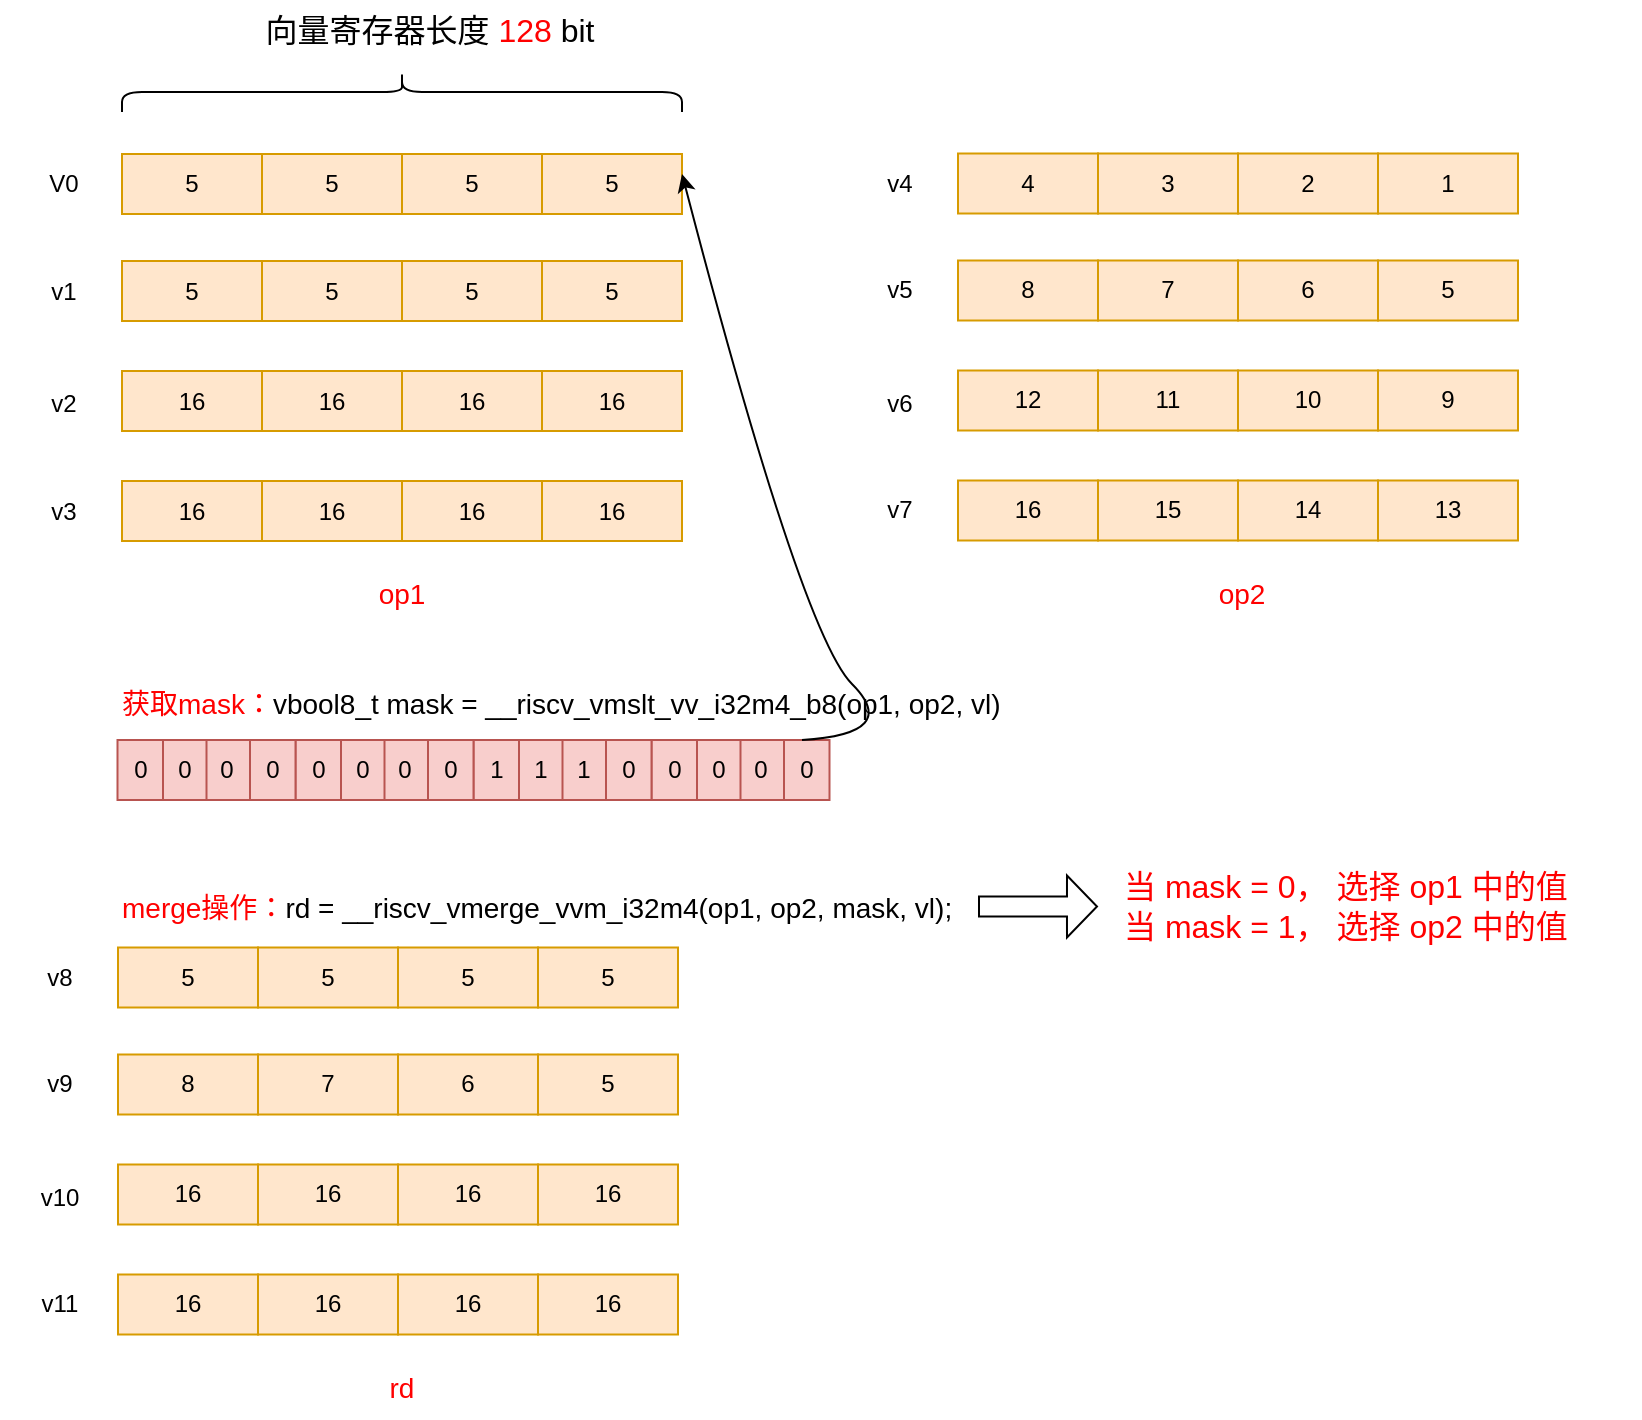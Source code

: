 <mxfile version="21.5.0" type="device">
  <diagram name="第 1 页" id="nJRzv5rlB3VEnub_vDUY">
    <mxGraphModel dx="1434" dy="836" grid="1" gridSize="10" guides="1" tooltips="1" connect="1" arrows="1" fold="1" page="1" pageScale="1" pageWidth="827" pageHeight="1169" math="0" shadow="0">
      <root>
        <mxCell id="0" />
        <mxCell id="1" parent="0" />
        <mxCell id="pI973K098g65e1ilIYmJ-1" value="5" style="rounded=0;whiteSpace=wrap;html=1;fillColor=#ffe6cc;strokeColor=#d79b00;" parent="1" vertex="1">
          <mxGeometry x="340" y="145" width="70" height="30" as="geometry" />
        </mxCell>
        <mxCell id="LaAcIT-mZOWXAvsEYPyt-2" value="" style="shape=curlyBracket;whiteSpace=wrap;html=1;rounded=1;labelPosition=left;verticalLabelPosition=middle;align=right;verticalAlign=middle;rotation=90;size=0.5;" parent="1" vertex="1">
          <mxGeometry x="260" y="-26" width="20" height="280" as="geometry" />
        </mxCell>
        <mxCell id="LaAcIT-mZOWXAvsEYPyt-3" value="&lt;font style=&quot;font-size: 16px;&quot;&gt;向量寄存器长度 &lt;font color=&quot;#ff0000&quot;&gt;128&amp;nbsp;&lt;/font&gt;bit&lt;/font&gt;" style="text;strokeColor=none;align=center;fillColor=none;html=1;verticalAlign=middle;whiteSpace=wrap;rounded=0;" parent="1" vertex="1">
          <mxGeometry x="165.25" y="68" width="237.5" height="30" as="geometry" />
        </mxCell>
        <mxCell id="a2nmbCxX_LsTJUr5ybK8-1" value="5" style="rounded=0;whiteSpace=wrap;html=1;fillColor=#ffe6cc;strokeColor=#d79b00;" parent="1" vertex="1">
          <mxGeometry x="270" y="145" width="70" height="30" as="geometry" />
        </mxCell>
        <mxCell id="a2nmbCxX_LsTJUr5ybK8-2" value="5" style="rounded=0;whiteSpace=wrap;html=1;fillColor=#ffe6cc;strokeColor=#d79b00;" parent="1" vertex="1">
          <mxGeometry x="200" y="145" width="70" height="30" as="geometry" />
        </mxCell>
        <mxCell id="a2nmbCxX_LsTJUr5ybK8-3" value="5" style="rounded=0;whiteSpace=wrap;html=1;fillColor=#ffe6cc;strokeColor=#d79b00;" parent="1" vertex="1">
          <mxGeometry x="130" y="145" width="70" height="30" as="geometry" />
        </mxCell>
        <mxCell id="a2nmbCxX_LsTJUr5ybK8-4" value="5" style="rounded=0;whiteSpace=wrap;html=1;fillColor=#ffe6cc;strokeColor=#d79b00;" parent="1" vertex="1">
          <mxGeometry x="340" y="198.5" width="70" height="30" as="geometry" />
        </mxCell>
        <mxCell id="a2nmbCxX_LsTJUr5ybK8-5" value="5" style="rounded=0;whiteSpace=wrap;html=1;fillColor=#ffe6cc;strokeColor=#d79b00;" parent="1" vertex="1">
          <mxGeometry x="270" y="198.5" width="70" height="30" as="geometry" />
        </mxCell>
        <mxCell id="a2nmbCxX_LsTJUr5ybK8-6" value="5" style="rounded=0;whiteSpace=wrap;html=1;fillColor=#ffe6cc;strokeColor=#d79b00;" parent="1" vertex="1">
          <mxGeometry x="200" y="198.5" width="70" height="30" as="geometry" />
        </mxCell>
        <mxCell id="a2nmbCxX_LsTJUr5ybK8-7" value="5" style="rounded=0;whiteSpace=wrap;html=1;fillColor=#ffe6cc;strokeColor=#d79b00;" parent="1" vertex="1">
          <mxGeometry x="130" y="198.5" width="70" height="30" as="geometry" />
        </mxCell>
        <mxCell id="a2nmbCxX_LsTJUr5ybK8-8" value="16" style="rounded=0;whiteSpace=wrap;html=1;fillColor=#ffe6cc;strokeColor=#d79b00;" parent="1" vertex="1">
          <mxGeometry x="340" y="253.5" width="70" height="30" as="geometry" />
        </mxCell>
        <mxCell id="a2nmbCxX_LsTJUr5ybK8-9" value="16" style="rounded=0;whiteSpace=wrap;html=1;fillColor=#ffe6cc;strokeColor=#d79b00;" parent="1" vertex="1">
          <mxGeometry x="270" y="253.5" width="70" height="30" as="geometry" />
        </mxCell>
        <mxCell id="a2nmbCxX_LsTJUr5ybK8-10" value="16" style="rounded=0;whiteSpace=wrap;html=1;fillColor=#ffe6cc;strokeColor=#d79b00;" parent="1" vertex="1">
          <mxGeometry x="200" y="253.5" width="70" height="30" as="geometry" />
        </mxCell>
        <mxCell id="a2nmbCxX_LsTJUr5ybK8-11" value="16" style="rounded=0;whiteSpace=wrap;html=1;fillColor=#ffe6cc;strokeColor=#d79b00;" parent="1" vertex="1">
          <mxGeometry x="130" y="253.5" width="70" height="30" as="geometry" />
        </mxCell>
        <mxCell id="a2nmbCxX_LsTJUr5ybK8-12" value="16" style="rounded=0;whiteSpace=wrap;html=1;fillColor=#ffe6cc;strokeColor=#d79b00;" parent="1" vertex="1">
          <mxGeometry x="340" y="308.5" width="70" height="30" as="geometry" />
        </mxCell>
        <mxCell id="a2nmbCxX_LsTJUr5ybK8-13" value="16" style="rounded=0;whiteSpace=wrap;html=1;fillColor=#ffe6cc;strokeColor=#d79b00;" parent="1" vertex="1">
          <mxGeometry x="270" y="308.5" width="70" height="30" as="geometry" />
        </mxCell>
        <mxCell id="a2nmbCxX_LsTJUr5ybK8-14" value="16" style="rounded=0;whiteSpace=wrap;html=1;fillColor=#ffe6cc;strokeColor=#d79b00;" parent="1" vertex="1">
          <mxGeometry x="200" y="308.5" width="70" height="30" as="geometry" />
        </mxCell>
        <mxCell id="a2nmbCxX_LsTJUr5ybK8-15" value="16" style="rounded=0;whiteSpace=wrap;html=1;fillColor=#ffe6cc;strokeColor=#d79b00;" parent="1" vertex="1">
          <mxGeometry x="130" y="308.5" width="70" height="30" as="geometry" />
        </mxCell>
        <mxCell id="a2nmbCxX_LsTJUr5ybK8-16" value="V0" style="text;strokeColor=none;align=center;fillColor=none;html=1;verticalAlign=middle;whiteSpace=wrap;rounded=0;" parent="1" vertex="1">
          <mxGeometry x="71" y="145" width="60" height="30" as="geometry" />
        </mxCell>
        <mxCell id="a2nmbCxX_LsTJUr5ybK8-21" value="v1" style="text;strokeColor=none;align=center;fillColor=none;html=1;verticalAlign=middle;whiteSpace=wrap;rounded=0;" parent="1" vertex="1">
          <mxGeometry x="71" y="198.5" width="60" height="30" as="geometry" />
        </mxCell>
        <mxCell id="a2nmbCxX_LsTJUr5ybK8-22" value="v2" style="text;strokeColor=none;align=center;fillColor=none;html=1;verticalAlign=middle;whiteSpace=wrap;rounded=0;" parent="1" vertex="1">
          <mxGeometry x="71" y="255" width="60" height="30" as="geometry" />
        </mxCell>
        <mxCell id="a2nmbCxX_LsTJUr5ybK8-23" value="v3" style="text;strokeColor=none;align=center;fillColor=none;html=1;verticalAlign=middle;whiteSpace=wrap;rounded=0;" parent="1" vertex="1">
          <mxGeometry x="71" y="308.5" width="60" height="30" as="geometry" />
        </mxCell>
        <mxCell id="WQPmRACT24RHm_Qj7kLy-1" value="1" style="rounded=0;whiteSpace=wrap;html=1;fillColor=#ffe6cc;strokeColor=#d79b00;" vertex="1" parent="1">
          <mxGeometry x="758" y="144.75" width="70" height="30" as="geometry" />
        </mxCell>
        <mxCell id="WQPmRACT24RHm_Qj7kLy-4" value="2" style="rounded=0;whiteSpace=wrap;html=1;fillColor=#ffe6cc;strokeColor=#d79b00;" vertex="1" parent="1">
          <mxGeometry x="688" y="144.75" width="70" height="30" as="geometry" />
        </mxCell>
        <mxCell id="WQPmRACT24RHm_Qj7kLy-5" value="3" style="rounded=0;whiteSpace=wrap;html=1;fillColor=#ffe6cc;strokeColor=#d79b00;" vertex="1" parent="1">
          <mxGeometry x="618" y="144.75" width="70" height="30" as="geometry" />
        </mxCell>
        <mxCell id="WQPmRACT24RHm_Qj7kLy-6" value="4" style="rounded=0;whiteSpace=wrap;html=1;fillColor=#ffe6cc;strokeColor=#d79b00;" vertex="1" parent="1">
          <mxGeometry x="548" y="144.75" width="70" height="30" as="geometry" />
        </mxCell>
        <mxCell id="WQPmRACT24RHm_Qj7kLy-7" value="5" style="rounded=0;whiteSpace=wrap;html=1;fillColor=#ffe6cc;strokeColor=#d79b00;" vertex="1" parent="1">
          <mxGeometry x="758" y="198.25" width="70" height="30" as="geometry" />
        </mxCell>
        <mxCell id="WQPmRACT24RHm_Qj7kLy-8" value="6" style="rounded=0;whiteSpace=wrap;html=1;fillColor=#ffe6cc;strokeColor=#d79b00;" vertex="1" parent="1">
          <mxGeometry x="688" y="198.25" width="70" height="30" as="geometry" />
        </mxCell>
        <mxCell id="WQPmRACT24RHm_Qj7kLy-9" value="7" style="rounded=0;whiteSpace=wrap;html=1;fillColor=#ffe6cc;strokeColor=#d79b00;" vertex="1" parent="1">
          <mxGeometry x="618" y="198.25" width="70" height="30" as="geometry" />
        </mxCell>
        <mxCell id="WQPmRACT24RHm_Qj7kLy-10" value="8" style="rounded=0;whiteSpace=wrap;html=1;fillColor=#ffe6cc;strokeColor=#d79b00;" vertex="1" parent="1">
          <mxGeometry x="548" y="198.25" width="70" height="30" as="geometry" />
        </mxCell>
        <mxCell id="WQPmRACT24RHm_Qj7kLy-11" value="9" style="rounded=0;whiteSpace=wrap;html=1;fillColor=#ffe6cc;strokeColor=#d79b00;" vertex="1" parent="1">
          <mxGeometry x="758" y="253.25" width="70" height="30" as="geometry" />
        </mxCell>
        <mxCell id="WQPmRACT24RHm_Qj7kLy-12" value="10" style="rounded=0;whiteSpace=wrap;html=1;fillColor=#ffe6cc;strokeColor=#d79b00;" vertex="1" parent="1">
          <mxGeometry x="688" y="253.25" width="70" height="30" as="geometry" />
        </mxCell>
        <mxCell id="WQPmRACT24RHm_Qj7kLy-13" value="11" style="rounded=0;whiteSpace=wrap;html=1;fillColor=#ffe6cc;strokeColor=#d79b00;" vertex="1" parent="1">
          <mxGeometry x="618" y="253.25" width="70" height="30" as="geometry" />
        </mxCell>
        <mxCell id="WQPmRACT24RHm_Qj7kLy-14" value="12" style="rounded=0;whiteSpace=wrap;html=1;fillColor=#ffe6cc;strokeColor=#d79b00;" vertex="1" parent="1">
          <mxGeometry x="548" y="253.25" width="70" height="30" as="geometry" />
        </mxCell>
        <mxCell id="WQPmRACT24RHm_Qj7kLy-15" value="13" style="rounded=0;whiteSpace=wrap;html=1;fillColor=#ffe6cc;strokeColor=#d79b00;" vertex="1" parent="1">
          <mxGeometry x="758" y="308.25" width="70" height="30" as="geometry" />
        </mxCell>
        <mxCell id="WQPmRACT24RHm_Qj7kLy-16" value="14" style="rounded=0;whiteSpace=wrap;html=1;fillColor=#ffe6cc;strokeColor=#d79b00;" vertex="1" parent="1">
          <mxGeometry x="688" y="308.25" width="70" height="30" as="geometry" />
        </mxCell>
        <mxCell id="WQPmRACT24RHm_Qj7kLy-17" value="15" style="rounded=0;whiteSpace=wrap;html=1;fillColor=#ffe6cc;strokeColor=#d79b00;" vertex="1" parent="1">
          <mxGeometry x="618" y="308.25" width="70" height="30" as="geometry" />
        </mxCell>
        <mxCell id="WQPmRACT24RHm_Qj7kLy-18" value="16" style="rounded=0;whiteSpace=wrap;html=1;fillColor=#ffe6cc;strokeColor=#d79b00;" vertex="1" parent="1">
          <mxGeometry x="548" y="308.25" width="70" height="30" as="geometry" />
        </mxCell>
        <mxCell id="WQPmRACT24RHm_Qj7kLy-19" value="v4" style="text;strokeColor=none;align=center;fillColor=none;html=1;verticalAlign=middle;whiteSpace=wrap;rounded=0;" vertex="1" parent="1">
          <mxGeometry x="489" y="144.75" width="60" height="30" as="geometry" />
        </mxCell>
        <mxCell id="WQPmRACT24RHm_Qj7kLy-20" value="v5" style="text;strokeColor=none;align=center;fillColor=none;html=1;verticalAlign=middle;whiteSpace=wrap;rounded=0;" vertex="1" parent="1">
          <mxGeometry x="489" y="198.25" width="60" height="30" as="geometry" />
        </mxCell>
        <mxCell id="WQPmRACT24RHm_Qj7kLy-21" value="v6" style="text;strokeColor=none;align=center;fillColor=none;html=1;verticalAlign=middle;whiteSpace=wrap;rounded=0;" vertex="1" parent="1">
          <mxGeometry x="489" y="254.75" width="60" height="30" as="geometry" />
        </mxCell>
        <mxCell id="WQPmRACT24RHm_Qj7kLy-22" value="v7" style="text;strokeColor=none;align=center;fillColor=none;html=1;verticalAlign=middle;whiteSpace=wrap;rounded=0;" vertex="1" parent="1">
          <mxGeometry x="489" y="308.25" width="60" height="30" as="geometry" />
        </mxCell>
        <mxCell id="WQPmRACT24RHm_Qj7kLy-23" value="&lt;font color=&quot;#ff0000&quot; style=&quot;font-size: 14px;&quot;&gt;op1&lt;/font&gt;" style="text;strokeColor=none;align=center;fillColor=none;html=1;verticalAlign=middle;whiteSpace=wrap;rounded=0;" vertex="1" parent="1">
          <mxGeometry x="240" y="350" width="60" height="30" as="geometry" />
        </mxCell>
        <mxCell id="WQPmRACT24RHm_Qj7kLy-24" value="&lt;font color=&quot;#ff0000&quot; style=&quot;font-size: 14px;&quot;&gt;op2&lt;/font&gt;" style="text;strokeColor=none;align=center;fillColor=none;html=1;verticalAlign=middle;whiteSpace=wrap;rounded=0;" vertex="1" parent="1">
          <mxGeometry x="660" y="350" width="60" height="30" as="geometry" />
        </mxCell>
        <mxCell id="WQPmRACT24RHm_Qj7kLy-28" value="0" style="rounded=0;whiteSpace=wrap;html=1;fillColor=#f8cecc;strokeColor=#b85450;" vertex="1" parent="1">
          <mxGeometry x="461" y="438" width="22.75" height="30" as="geometry" />
        </mxCell>
        <mxCell id="WQPmRACT24RHm_Qj7kLy-29" value="0" style="rounded=0;whiteSpace=wrap;html=1;fillColor=#f8cecc;strokeColor=#b85450;" vertex="1" parent="1">
          <mxGeometry x="438.25" y="438" width="22.75" height="30" as="geometry" />
        </mxCell>
        <mxCell id="WQPmRACT24RHm_Qj7kLy-30" value="0" style="rounded=0;whiteSpace=wrap;html=1;fillColor=#f8cecc;strokeColor=#b85450;" vertex="1" parent="1">
          <mxGeometry x="416.5" y="438" width="22.75" height="30" as="geometry" />
        </mxCell>
        <mxCell id="WQPmRACT24RHm_Qj7kLy-31" value="0" style="rounded=0;whiteSpace=wrap;html=1;fillColor=#f8cecc;strokeColor=#b85450;" vertex="1" parent="1">
          <mxGeometry x="394.75" y="438" width="22.75" height="30" as="geometry" />
        </mxCell>
        <mxCell id="WQPmRACT24RHm_Qj7kLy-32" value="0" style="rounded=0;whiteSpace=wrap;html=1;fillColor=#f8cecc;strokeColor=#b85450;" vertex="1" parent="1">
          <mxGeometry x="372" y="438" width="22.75" height="30" as="geometry" />
        </mxCell>
        <mxCell id="WQPmRACT24RHm_Qj7kLy-33" value="1" style="rounded=0;whiteSpace=wrap;html=1;fillColor=#f8cecc;strokeColor=#b85450;" vertex="1" parent="1">
          <mxGeometry x="350" y="438" width="22" height="30" as="geometry" />
        </mxCell>
        <mxCell id="WQPmRACT24RHm_Qj7kLy-34" value="1" style="rounded=0;whiteSpace=wrap;html=1;fillColor=#f8cecc;strokeColor=#b85450;" vertex="1" parent="1">
          <mxGeometry x="327.5" y="438" width="22.75" height="30" as="geometry" />
        </mxCell>
        <mxCell id="WQPmRACT24RHm_Qj7kLy-35" value="1" style="rounded=0;whiteSpace=wrap;html=1;fillColor=#f8cecc;strokeColor=#b85450;" vertex="1" parent="1">
          <mxGeometry x="305.75" y="438" width="22.75" height="30" as="geometry" />
        </mxCell>
        <mxCell id="WQPmRACT24RHm_Qj7kLy-36" value="0" style="rounded=0;whiteSpace=wrap;html=1;fillColor=#f8cecc;strokeColor=#b85450;" vertex="1" parent="1">
          <mxGeometry x="283" y="438" width="22.75" height="30" as="geometry" />
        </mxCell>
        <mxCell id="WQPmRACT24RHm_Qj7kLy-37" value="0" style="rounded=0;whiteSpace=wrap;html=1;fillColor=#f8cecc;strokeColor=#b85450;" vertex="1" parent="1">
          <mxGeometry x="260.25" y="438" width="22.75" height="30" as="geometry" />
        </mxCell>
        <mxCell id="WQPmRACT24RHm_Qj7kLy-38" value="0" style="rounded=0;whiteSpace=wrap;html=1;fillColor=#f8cecc;strokeColor=#b85450;" vertex="1" parent="1">
          <mxGeometry x="238.5" y="438" width="22.75" height="30" as="geometry" />
        </mxCell>
        <mxCell id="WQPmRACT24RHm_Qj7kLy-39" value="0" style="rounded=0;whiteSpace=wrap;html=1;fillColor=#f8cecc;strokeColor=#b85450;" vertex="1" parent="1">
          <mxGeometry x="216.75" y="438" width="22.75" height="30" as="geometry" />
        </mxCell>
        <mxCell id="WQPmRACT24RHm_Qj7kLy-40" value="0" style="rounded=0;whiteSpace=wrap;html=1;fillColor=#f8cecc;strokeColor=#b85450;" vertex="1" parent="1">
          <mxGeometry x="194" y="438" width="22.75" height="30" as="geometry" />
        </mxCell>
        <mxCell id="WQPmRACT24RHm_Qj7kLy-41" value="0" style="rounded=0;whiteSpace=wrap;html=1;fillColor=#f8cecc;strokeColor=#b85450;" vertex="1" parent="1">
          <mxGeometry x="171.25" y="438" width="22.75" height="30" as="geometry" />
        </mxCell>
        <mxCell id="WQPmRACT24RHm_Qj7kLy-42" value="0" style="rounded=0;whiteSpace=wrap;html=1;fillColor=#f8cecc;strokeColor=#b85450;" vertex="1" parent="1">
          <mxGeometry x="149.5" y="438" width="22.75" height="30" as="geometry" />
        </mxCell>
        <mxCell id="WQPmRACT24RHm_Qj7kLy-43" value="0" style="rounded=0;whiteSpace=wrap;html=1;fillColor=#f8cecc;strokeColor=#b85450;" vertex="1" parent="1">
          <mxGeometry x="127.75" y="438" width="22.75" height="30" as="geometry" />
        </mxCell>
        <mxCell id="WQPmRACT24RHm_Qj7kLy-44" value="&lt;font style=&quot;font-size: 14px;&quot;&gt;&lt;font color=&quot;#ff0000&quot;&gt;获取mask：&lt;/font&gt;vbool8_t mask = __riscv_vmslt_vv_i32m4_b8(op1, op2, vl)&lt;/font&gt;" style="text;strokeColor=none;align=left;fillColor=none;html=1;verticalAlign=middle;whiteSpace=wrap;rounded=0;" vertex="1" parent="1">
          <mxGeometry x="127.75" y="405" width="472.25" height="30" as="geometry" />
        </mxCell>
        <mxCell id="WQPmRACT24RHm_Qj7kLy-45" value="5" style="rounded=0;whiteSpace=wrap;html=1;fillColor=#ffe6cc;strokeColor=#d79b00;" vertex="1" parent="1">
          <mxGeometry x="338" y="541.75" width="70" height="30" as="geometry" />
        </mxCell>
        <mxCell id="WQPmRACT24RHm_Qj7kLy-46" value="5" style="rounded=0;whiteSpace=wrap;html=1;fillColor=#ffe6cc;strokeColor=#d79b00;" vertex="1" parent="1">
          <mxGeometry x="268" y="541.75" width="70" height="30" as="geometry" />
        </mxCell>
        <mxCell id="WQPmRACT24RHm_Qj7kLy-47" value="5" style="rounded=0;whiteSpace=wrap;html=1;fillColor=#ffe6cc;strokeColor=#d79b00;" vertex="1" parent="1">
          <mxGeometry x="198" y="541.75" width="70" height="30" as="geometry" />
        </mxCell>
        <mxCell id="WQPmRACT24RHm_Qj7kLy-48" value="5" style="rounded=0;whiteSpace=wrap;html=1;fillColor=#ffe6cc;strokeColor=#d79b00;" vertex="1" parent="1">
          <mxGeometry x="128" y="541.75" width="70" height="30" as="geometry" />
        </mxCell>
        <mxCell id="WQPmRACT24RHm_Qj7kLy-49" value="5" style="rounded=0;whiteSpace=wrap;html=1;fillColor=#ffe6cc;strokeColor=#d79b00;" vertex="1" parent="1">
          <mxGeometry x="338" y="595.25" width="70" height="30" as="geometry" />
        </mxCell>
        <mxCell id="WQPmRACT24RHm_Qj7kLy-50" value="6" style="rounded=0;whiteSpace=wrap;html=1;fillColor=#ffe6cc;strokeColor=#d79b00;" vertex="1" parent="1">
          <mxGeometry x="268" y="595.25" width="70" height="30" as="geometry" />
        </mxCell>
        <mxCell id="WQPmRACT24RHm_Qj7kLy-51" value="7" style="rounded=0;whiteSpace=wrap;html=1;fillColor=#ffe6cc;strokeColor=#d79b00;" vertex="1" parent="1">
          <mxGeometry x="198" y="595.25" width="70" height="30" as="geometry" />
        </mxCell>
        <mxCell id="WQPmRACT24RHm_Qj7kLy-52" value="8" style="rounded=0;whiteSpace=wrap;html=1;fillColor=#ffe6cc;strokeColor=#d79b00;" vertex="1" parent="1">
          <mxGeometry x="128" y="595.25" width="70" height="30" as="geometry" />
        </mxCell>
        <mxCell id="WQPmRACT24RHm_Qj7kLy-53" value="16" style="rounded=0;whiteSpace=wrap;html=1;fillColor=#ffe6cc;strokeColor=#d79b00;" vertex="1" parent="1">
          <mxGeometry x="338" y="650.25" width="70" height="30" as="geometry" />
        </mxCell>
        <mxCell id="WQPmRACT24RHm_Qj7kLy-54" value="16" style="rounded=0;whiteSpace=wrap;html=1;fillColor=#ffe6cc;strokeColor=#d79b00;" vertex="1" parent="1">
          <mxGeometry x="268" y="650.25" width="70" height="30" as="geometry" />
        </mxCell>
        <mxCell id="WQPmRACT24RHm_Qj7kLy-55" value="16" style="rounded=0;whiteSpace=wrap;html=1;fillColor=#ffe6cc;strokeColor=#d79b00;" vertex="1" parent="1">
          <mxGeometry x="198" y="650.25" width="70" height="30" as="geometry" />
        </mxCell>
        <mxCell id="WQPmRACT24RHm_Qj7kLy-56" value="16" style="rounded=0;whiteSpace=wrap;html=1;fillColor=#ffe6cc;strokeColor=#d79b00;" vertex="1" parent="1">
          <mxGeometry x="128" y="650.25" width="70" height="30" as="geometry" />
        </mxCell>
        <mxCell id="WQPmRACT24RHm_Qj7kLy-57" value="16" style="rounded=0;whiteSpace=wrap;html=1;fillColor=#ffe6cc;strokeColor=#d79b00;" vertex="1" parent="1">
          <mxGeometry x="338" y="705.25" width="70" height="30" as="geometry" />
        </mxCell>
        <mxCell id="WQPmRACT24RHm_Qj7kLy-58" value="16" style="rounded=0;whiteSpace=wrap;html=1;fillColor=#ffe6cc;strokeColor=#d79b00;" vertex="1" parent="1">
          <mxGeometry x="268" y="705.25" width="70" height="30" as="geometry" />
        </mxCell>
        <mxCell id="WQPmRACT24RHm_Qj7kLy-59" value="16" style="rounded=0;whiteSpace=wrap;html=1;fillColor=#ffe6cc;strokeColor=#d79b00;" vertex="1" parent="1">
          <mxGeometry x="198" y="705.25" width="70" height="30" as="geometry" />
        </mxCell>
        <mxCell id="WQPmRACT24RHm_Qj7kLy-60" value="16" style="rounded=0;whiteSpace=wrap;html=1;fillColor=#ffe6cc;strokeColor=#d79b00;" vertex="1" parent="1">
          <mxGeometry x="128" y="705.25" width="70" height="30" as="geometry" />
        </mxCell>
        <mxCell id="WQPmRACT24RHm_Qj7kLy-61" value="v8" style="text;strokeColor=none;align=center;fillColor=none;html=1;verticalAlign=middle;whiteSpace=wrap;rounded=0;" vertex="1" parent="1">
          <mxGeometry x="69" y="541.75" width="60" height="30" as="geometry" />
        </mxCell>
        <mxCell id="WQPmRACT24RHm_Qj7kLy-62" value="v9" style="text;strokeColor=none;align=center;fillColor=none;html=1;verticalAlign=middle;whiteSpace=wrap;rounded=0;" vertex="1" parent="1">
          <mxGeometry x="69" y="595.25" width="60" height="30" as="geometry" />
        </mxCell>
        <mxCell id="WQPmRACT24RHm_Qj7kLy-63" value="v10" style="text;strokeColor=none;align=center;fillColor=none;html=1;verticalAlign=middle;whiteSpace=wrap;rounded=0;" vertex="1" parent="1">
          <mxGeometry x="69" y="651.75" width="60" height="30" as="geometry" />
        </mxCell>
        <mxCell id="WQPmRACT24RHm_Qj7kLy-64" value="v11" style="text;strokeColor=none;align=center;fillColor=none;html=1;verticalAlign=middle;whiteSpace=wrap;rounded=0;" vertex="1" parent="1">
          <mxGeometry x="69" y="705.25" width="60" height="30" as="geometry" />
        </mxCell>
        <mxCell id="WQPmRACT24RHm_Qj7kLy-65" value="&lt;font color=&quot;#ff0000&quot; style=&quot;font-size: 14px;&quot;&gt;rd&lt;/font&gt;" style="text;strokeColor=none;align=center;fillColor=none;html=1;verticalAlign=middle;whiteSpace=wrap;rounded=0;" vertex="1" parent="1">
          <mxGeometry x="240" y="747" width="60" height="30" as="geometry" />
        </mxCell>
        <mxCell id="WQPmRACT24RHm_Qj7kLy-66" value="&lt;font color=&quot;#ff0000&quot;&gt;merge操作：&lt;/font&gt;rd = __riscv_vmerge_vvm_i32m4(op1, op2, mask, vl);" style="text;strokeColor=none;align=left;fillColor=none;html=1;verticalAlign=middle;whiteSpace=wrap;rounded=0;fontSize=14;" vertex="1" parent="1">
          <mxGeometry x="127.75" y="507" width="442.25" height="30" as="geometry" />
        </mxCell>
        <mxCell id="WQPmRACT24RHm_Qj7kLy-68" value="&lt;font color=&quot;#ff0000&quot;&gt;当 mask = 0， 选择 op1 中的值&lt;br style=&quot;font-size: 16px;&quot;&gt;当 mask = 1， 选择 op2 中的值&lt;/font&gt;" style="text;strokeColor=none;align=left;fillColor=none;html=1;verticalAlign=middle;whiteSpace=wrap;rounded=0;fontSize=16;" vertex="1" parent="1">
          <mxGeometry x="629" y="505.75" width="260" height="30" as="geometry" />
        </mxCell>
        <mxCell id="WQPmRACT24RHm_Qj7kLy-70" value="" style="curved=1;endArrow=classic;html=1;rounded=0;entryX=1;entryY=0.5;entryDx=0;entryDy=0;" edge="1" parent="1">
          <mxGeometry width="50" height="50" relative="1" as="geometry">
            <mxPoint x="470" y="438" as="sourcePoint" />
            <mxPoint x="410" y="155" as="targetPoint" />
            <Array as="points">
              <mxPoint x="520" y="435" />
              <mxPoint x="470" y="385" />
            </Array>
          </mxGeometry>
        </mxCell>
        <mxCell id="WQPmRACT24RHm_Qj7kLy-72" value="" style="shape=flexArrow;endArrow=classic;html=1;rounded=0;width=10;endSize=4.67;" edge="1" parent="1">
          <mxGeometry width="50" height="50" relative="1" as="geometry">
            <mxPoint x="558" y="521.25" as="sourcePoint" />
            <mxPoint x="618" y="521.25" as="targetPoint" />
          </mxGeometry>
        </mxCell>
      </root>
    </mxGraphModel>
  </diagram>
</mxfile>
